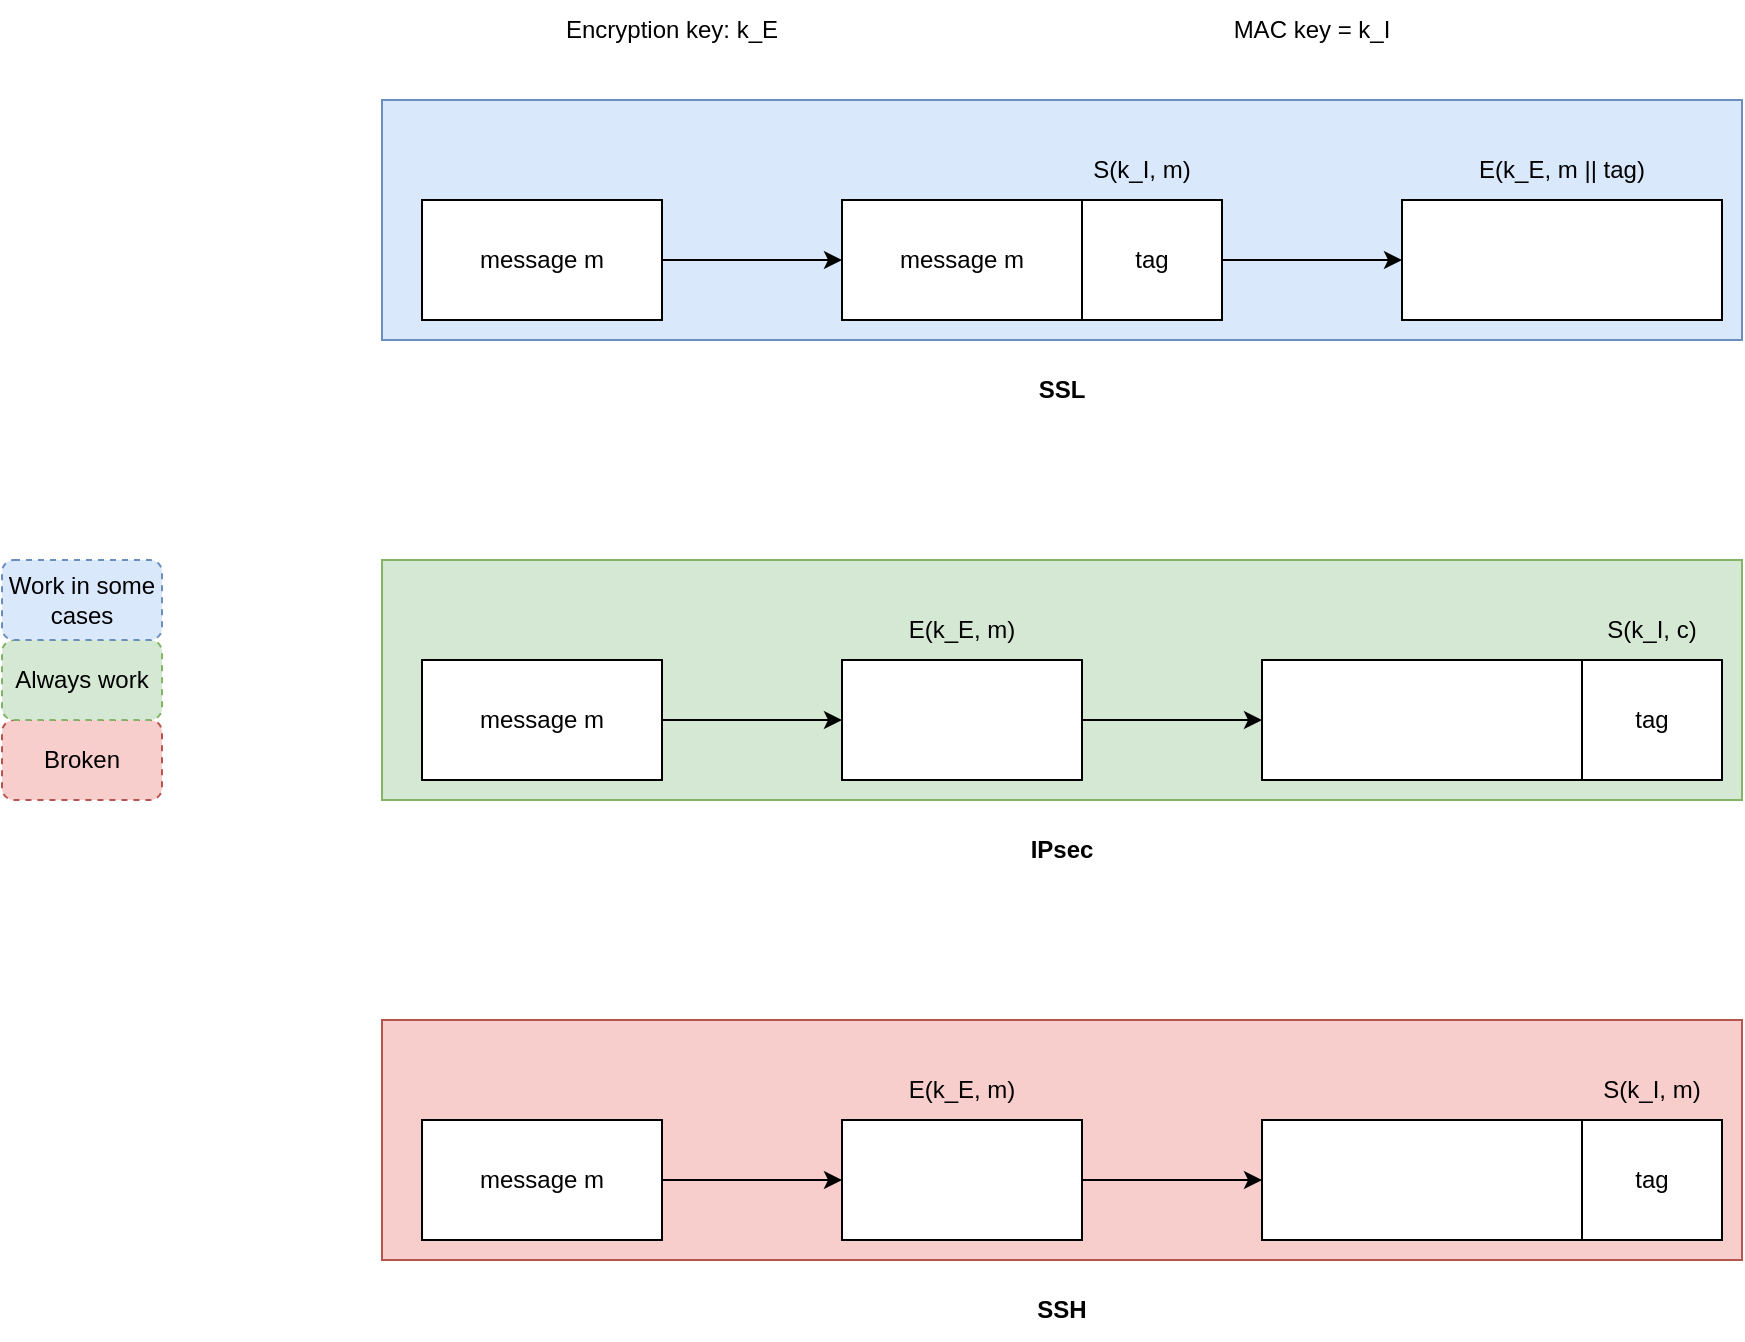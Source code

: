 <mxfile version="24.8.3">
  <diagram name="Page-1" id="EN49NtojN3FvXGfBiL58">
    <mxGraphModel dx="2214" dy="758" grid="1" gridSize="10" guides="1" tooltips="1" connect="1" arrows="1" fold="1" page="1" pageScale="1" pageWidth="850" pageHeight="1100" math="0" shadow="0">
      <root>
        <mxCell id="0" />
        <mxCell id="1" parent="0" />
        <mxCell id="BQzGAjLgu80pGUCKPFYO-1" value="" style="rounded=0;whiteSpace=wrap;html=1;fillColor=#dae8fc;strokeColor=#6c8ebf;" vertex="1" parent="1">
          <mxGeometry x="80" y="100" width="680" height="120" as="geometry" />
        </mxCell>
        <mxCell id="BQzGAjLgu80pGUCKPFYO-2" value="&lt;b&gt;SSL&lt;/b&gt;" style="text;html=1;align=center;verticalAlign=middle;whiteSpace=wrap;rounded=0;" vertex="1" parent="1">
          <mxGeometry x="390" y="230" width="60" height="30" as="geometry" />
        </mxCell>
        <mxCell id="BQzGAjLgu80pGUCKPFYO-7" value="" style="edgeStyle=orthogonalEdgeStyle;rounded=0;orthogonalLoop=1;jettySize=auto;html=1;" edge="1" parent="1" source="BQzGAjLgu80pGUCKPFYO-3" target="BQzGAjLgu80pGUCKPFYO-4">
          <mxGeometry relative="1" as="geometry" />
        </mxCell>
        <mxCell id="BQzGAjLgu80pGUCKPFYO-3" value="message m" style="rounded=0;whiteSpace=wrap;html=1;" vertex="1" parent="1">
          <mxGeometry x="100" y="150" width="120" height="60" as="geometry" />
        </mxCell>
        <mxCell id="BQzGAjLgu80pGUCKPFYO-4" value="message m" style="rounded=0;whiteSpace=wrap;html=1;" vertex="1" parent="1">
          <mxGeometry x="310" y="150" width="120" height="60" as="geometry" />
        </mxCell>
        <mxCell id="BQzGAjLgu80pGUCKPFYO-8" value="" style="edgeStyle=orthogonalEdgeStyle;rounded=0;orthogonalLoop=1;jettySize=auto;html=1;" edge="1" parent="1" source="BQzGAjLgu80pGUCKPFYO-5" target="BQzGAjLgu80pGUCKPFYO-6">
          <mxGeometry relative="1" as="geometry" />
        </mxCell>
        <mxCell id="BQzGAjLgu80pGUCKPFYO-5" value="tag" style="rounded=0;whiteSpace=wrap;html=1;" vertex="1" parent="1">
          <mxGeometry x="430" y="150" width="70" height="60" as="geometry" />
        </mxCell>
        <mxCell id="BQzGAjLgu80pGUCKPFYO-6" value="" style="rounded=0;whiteSpace=wrap;html=1;" vertex="1" parent="1">
          <mxGeometry x="590" y="150" width="160" height="60" as="geometry" />
        </mxCell>
        <mxCell id="BQzGAjLgu80pGUCKPFYO-9" value="Encryption key: k_E" style="text;html=1;align=center;verticalAlign=middle;whiteSpace=wrap;rounded=0;" vertex="1" parent="1">
          <mxGeometry x="160" y="50" width="130" height="30" as="geometry" />
        </mxCell>
        <mxCell id="BQzGAjLgu80pGUCKPFYO-10" value="MAC key = k_I" style="text;html=1;align=center;verticalAlign=middle;whiteSpace=wrap;rounded=0;" vertex="1" parent="1">
          <mxGeometry x="480" y="50" width="130" height="30" as="geometry" />
        </mxCell>
        <mxCell id="BQzGAjLgu80pGUCKPFYO-11" value="S(k_I, m)" style="text;html=1;align=center;verticalAlign=middle;whiteSpace=wrap;rounded=0;" vertex="1" parent="1">
          <mxGeometry x="430" y="120" width="60" height="30" as="geometry" />
        </mxCell>
        <mxCell id="BQzGAjLgu80pGUCKPFYO-12" value="E(k_E, m || tag)" style="text;html=1;align=center;verticalAlign=middle;whiteSpace=wrap;rounded=0;" vertex="1" parent="1">
          <mxGeometry x="615" y="120" width="110" height="30" as="geometry" />
        </mxCell>
        <mxCell id="BQzGAjLgu80pGUCKPFYO-13" value="" style="rounded=0;whiteSpace=wrap;html=1;fillColor=#d5e8d4;strokeColor=#82b366;" vertex="1" parent="1">
          <mxGeometry x="80" y="330" width="680" height="120" as="geometry" />
        </mxCell>
        <mxCell id="BQzGAjLgu80pGUCKPFYO-14" value="&lt;b&gt;IPsec&lt;/b&gt;" style="text;html=1;align=center;verticalAlign=middle;whiteSpace=wrap;rounded=0;" vertex="1" parent="1">
          <mxGeometry x="390" y="460" width="60" height="30" as="geometry" />
        </mxCell>
        <mxCell id="BQzGAjLgu80pGUCKPFYO-15" value="" style="edgeStyle=orthogonalEdgeStyle;rounded=0;orthogonalLoop=1;jettySize=auto;html=1;" edge="1" parent="1" source="BQzGAjLgu80pGUCKPFYO-16" target="BQzGAjLgu80pGUCKPFYO-17">
          <mxGeometry relative="1" as="geometry" />
        </mxCell>
        <mxCell id="BQzGAjLgu80pGUCKPFYO-16" value="message m" style="rounded=0;whiteSpace=wrap;html=1;" vertex="1" parent="1">
          <mxGeometry x="100" y="380" width="120" height="60" as="geometry" />
        </mxCell>
        <mxCell id="BQzGAjLgu80pGUCKPFYO-23" value="" style="edgeStyle=orthogonalEdgeStyle;rounded=0;orthogonalLoop=1;jettySize=auto;html=1;" edge="1" parent="1" source="BQzGAjLgu80pGUCKPFYO-17" target="BQzGAjLgu80pGUCKPFYO-20">
          <mxGeometry relative="1" as="geometry" />
        </mxCell>
        <mxCell id="BQzGAjLgu80pGUCKPFYO-17" value="" style="rounded=0;whiteSpace=wrap;html=1;" vertex="1" parent="1">
          <mxGeometry x="310" y="380" width="120" height="60" as="geometry" />
        </mxCell>
        <mxCell id="BQzGAjLgu80pGUCKPFYO-19" value="tag" style="rounded=0;whiteSpace=wrap;html=1;" vertex="1" parent="1">
          <mxGeometry x="680" y="380" width="70" height="60" as="geometry" />
        </mxCell>
        <mxCell id="BQzGAjLgu80pGUCKPFYO-20" value="" style="rounded=0;whiteSpace=wrap;html=1;" vertex="1" parent="1">
          <mxGeometry x="520" y="380" width="160" height="60" as="geometry" />
        </mxCell>
        <mxCell id="BQzGAjLgu80pGUCKPFYO-21" value="S(k_I, c)" style="text;html=1;align=center;verticalAlign=middle;whiteSpace=wrap;rounded=0;" vertex="1" parent="1">
          <mxGeometry x="685" y="350" width="60" height="30" as="geometry" />
        </mxCell>
        <mxCell id="BQzGAjLgu80pGUCKPFYO-24" value="E(k_E, m)" style="text;html=1;align=center;verticalAlign=middle;whiteSpace=wrap;rounded=0;" vertex="1" parent="1">
          <mxGeometry x="315" y="350" width="110" height="30" as="geometry" />
        </mxCell>
        <mxCell id="BQzGAjLgu80pGUCKPFYO-25" value="" style="rounded=0;whiteSpace=wrap;html=1;fillColor=#f8cecc;strokeColor=#b85450;" vertex="1" parent="1">
          <mxGeometry x="80" y="560" width="680" height="120" as="geometry" />
        </mxCell>
        <mxCell id="BQzGAjLgu80pGUCKPFYO-26" value="&lt;b&gt;SSH&lt;/b&gt;" style="text;html=1;align=center;verticalAlign=middle;whiteSpace=wrap;rounded=0;" vertex="1" parent="1">
          <mxGeometry x="390" y="690" width="60" height="30" as="geometry" />
        </mxCell>
        <mxCell id="BQzGAjLgu80pGUCKPFYO-27" value="" style="edgeStyle=orthogonalEdgeStyle;rounded=0;orthogonalLoop=1;jettySize=auto;html=1;" edge="1" parent="1" source="BQzGAjLgu80pGUCKPFYO-28" target="BQzGAjLgu80pGUCKPFYO-30">
          <mxGeometry relative="1" as="geometry" />
        </mxCell>
        <mxCell id="BQzGAjLgu80pGUCKPFYO-28" value="message m" style="rounded=0;whiteSpace=wrap;html=1;" vertex="1" parent="1">
          <mxGeometry x="100" y="610" width="120" height="60" as="geometry" />
        </mxCell>
        <mxCell id="BQzGAjLgu80pGUCKPFYO-29" value="" style="edgeStyle=orthogonalEdgeStyle;rounded=0;orthogonalLoop=1;jettySize=auto;html=1;" edge="1" parent="1" source="BQzGAjLgu80pGUCKPFYO-30" target="BQzGAjLgu80pGUCKPFYO-32">
          <mxGeometry relative="1" as="geometry" />
        </mxCell>
        <mxCell id="BQzGAjLgu80pGUCKPFYO-30" value="" style="rounded=0;whiteSpace=wrap;html=1;" vertex="1" parent="1">
          <mxGeometry x="310" y="610" width="120" height="60" as="geometry" />
        </mxCell>
        <mxCell id="BQzGAjLgu80pGUCKPFYO-31" value="tag" style="rounded=0;whiteSpace=wrap;html=1;" vertex="1" parent="1">
          <mxGeometry x="680" y="610" width="70" height="60" as="geometry" />
        </mxCell>
        <mxCell id="BQzGAjLgu80pGUCKPFYO-32" value="" style="rounded=0;whiteSpace=wrap;html=1;" vertex="1" parent="1">
          <mxGeometry x="520" y="610" width="160" height="60" as="geometry" />
        </mxCell>
        <mxCell id="BQzGAjLgu80pGUCKPFYO-33" value="S(k_I, m)" style="text;html=1;align=center;verticalAlign=middle;whiteSpace=wrap;rounded=0;" vertex="1" parent="1">
          <mxGeometry x="685" y="580" width="60" height="30" as="geometry" />
        </mxCell>
        <mxCell id="BQzGAjLgu80pGUCKPFYO-34" value="E(k_E, m)" style="text;html=1;align=center;verticalAlign=middle;whiteSpace=wrap;rounded=0;" vertex="1" parent="1">
          <mxGeometry x="315" y="580" width="110" height="30" as="geometry" />
        </mxCell>
        <mxCell id="BQzGAjLgu80pGUCKPFYO-35" value="Broken" style="rounded=1;whiteSpace=wrap;html=1;dashed=1;fillColor=#f8cecc;strokeColor=#b85450;" vertex="1" parent="1">
          <mxGeometry x="-110" y="410" width="80" height="40" as="geometry" />
        </mxCell>
        <mxCell id="BQzGAjLgu80pGUCKPFYO-46" value="Always work" style="rounded=1;whiteSpace=wrap;html=1;dashed=1;fillColor=#d5e8d4;strokeColor=#82b366;" vertex="1" parent="1">
          <mxGeometry x="-110" y="370" width="80" height="40" as="geometry" />
        </mxCell>
        <mxCell id="BQzGAjLgu80pGUCKPFYO-47" value="Work in some cases" style="rounded=1;whiteSpace=wrap;html=1;dashed=1;fillColor=#dae8fc;strokeColor=#6c8ebf;" vertex="1" parent="1">
          <mxGeometry x="-110" y="330" width="80" height="40" as="geometry" />
        </mxCell>
      </root>
    </mxGraphModel>
  </diagram>
</mxfile>
